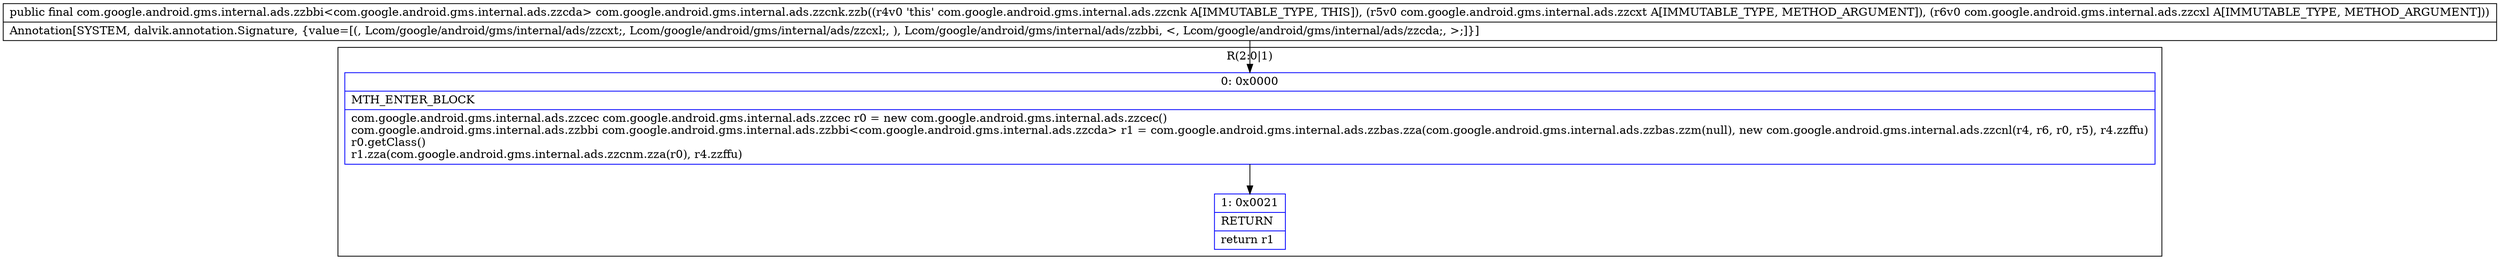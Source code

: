 digraph "CFG forcom.google.android.gms.internal.ads.zzcnk.zzb(Lcom\/google\/android\/gms\/internal\/ads\/zzcxt;Lcom\/google\/android\/gms\/internal\/ads\/zzcxl;)Lcom\/google\/android\/gms\/internal\/ads\/zzbbi;" {
subgraph cluster_Region_861024386 {
label = "R(2:0|1)";
node [shape=record,color=blue];
Node_0 [shape=record,label="{0\:\ 0x0000|MTH_ENTER_BLOCK\l|com.google.android.gms.internal.ads.zzcec com.google.android.gms.internal.ads.zzcec r0 = new com.google.android.gms.internal.ads.zzcec()\lcom.google.android.gms.internal.ads.zzbbi com.google.android.gms.internal.ads.zzbbi\<com.google.android.gms.internal.ads.zzcda\> r1 = com.google.android.gms.internal.ads.zzbas.zza(com.google.android.gms.internal.ads.zzbas.zzm(null), new com.google.android.gms.internal.ads.zzcnl(r4, r6, r0, r5), r4.zzffu)\lr0.getClass()\lr1.zza(com.google.android.gms.internal.ads.zzcnm.zza(r0), r4.zzffu)\l}"];
Node_1 [shape=record,label="{1\:\ 0x0021|RETURN\l|return r1\l}"];
}
MethodNode[shape=record,label="{public final com.google.android.gms.internal.ads.zzbbi\<com.google.android.gms.internal.ads.zzcda\> com.google.android.gms.internal.ads.zzcnk.zzb((r4v0 'this' com.google.android.gms.internal.ads.zzcnk A[IMMUTABLE_TYPE, THIS]), (r5v0 com.google.android.gms.internal.ads.zzcxt A[IMMUTABLE_TYPE, METHOD_ARGUMENT]), (r6v0 com.google.android.gms.internal.ads.zzcxl A[IMMUTABLE_TYPE, METHOD_ARGUMENT]))  | Annotation[SYSTEM, dalvik.annotation.Signature, \{value=[(, Lcom\/google\/android\/gms\/internal\/ads\/zzcxt;, Lcom\/google\/android\/gms\/internal\/ads\/zzcxl;, ), Lcom\/google\/android\/gms\/internal\/ads\/zzbbi, \<, Lcom\/google\/android\/gms\/internal\/ads\/zzcda;, \>;]\}]\l}"];
MethodNode -> Node_0;
Node_0 -> Node_1;
}


